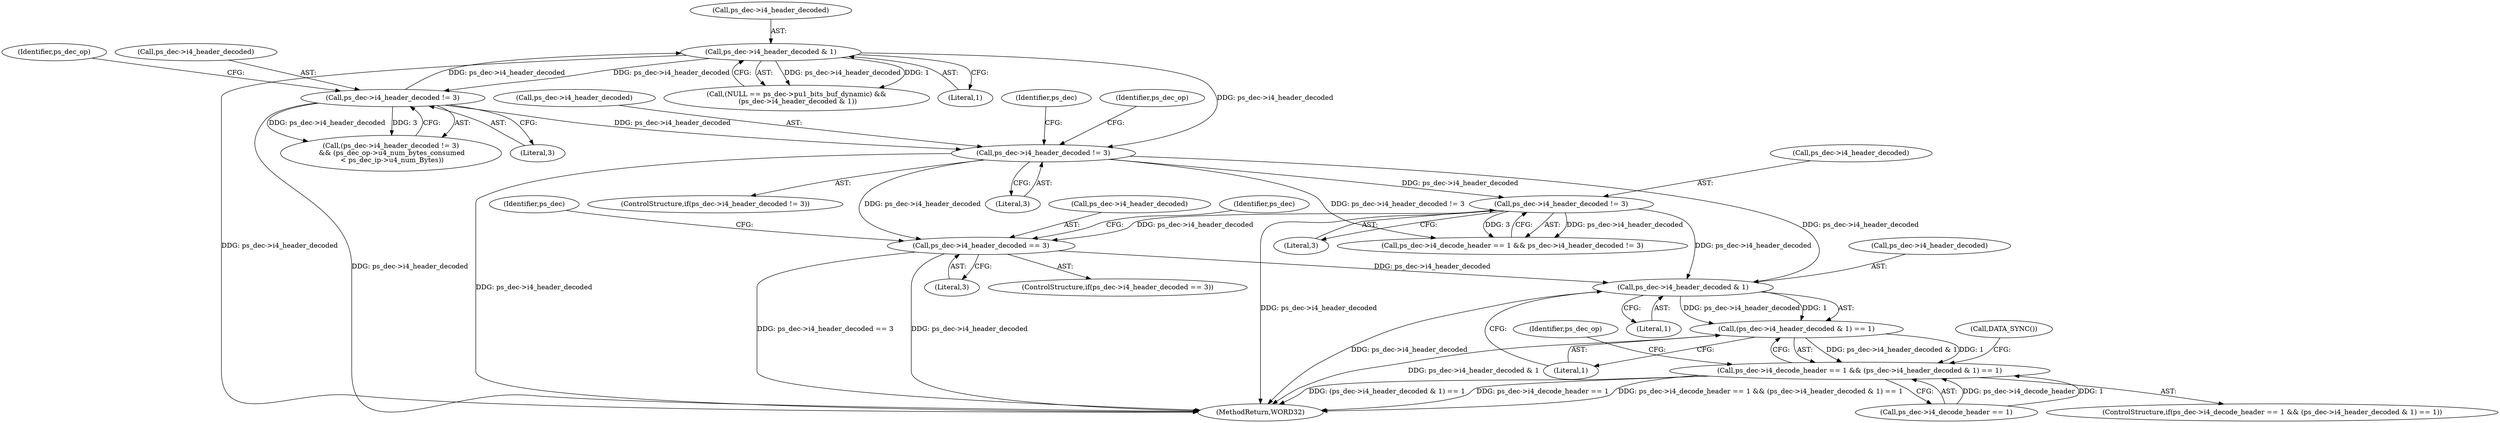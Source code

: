 digraph "0_Android_a78887bcffbc2995cf9ed72e0697acf560875e9e@pointer" {
"1001855" [label="(Call,ps_dec->i4_header_decoded == 3)"];
"1001721" [label="(Call,ps_dec->i4_header_decoded != 3)"];
"1001000" [label="(Call,ps_dec->i4_header_decoded & 1)"];
"1001411" [label="(Call,ps_dec->i4_header_decoded != 3)"];
"1001741" [label="(Call,ps_dec->i4_header_decoded != 3)"];
"1002073" [label="(Call,ps_dec->i4_header_decoded & 1)"];
"1002072" [label="(Call,(ps_dec->i4_header_decoded & 1) == 1)"];
"1002066" [label="(Call,ps_dec->i4_decode_header == 1 && (ps_dec->i4_header_decoded & 1) == 1)"];
"1001855" [label="(Call,ps_dec->i4_header_decoded == 3)"];
"1002129" [label="(MethodReturn,WORD32)"];
"1001415" [label="(Literal,3)"];
"1000994" [label="(Call,(NULL == ps_dec->pu1_bits_buf_dynamic) &&\n (ps_dec->i4_header_decoded & 1))"];
"1001745" [label="(Literal,3)"];
"1002077" [label="(Literal,1)"];
"1001720" [label="(ControlStructure,if(ps_dec->i4_header_decoded != 3))"];
"1001722" [label="(Call,ps_dec->i4_header_decoded)"];
"1001735" [label="(Call,ps_dec->i4_decode_header == 1 && ps_dec->i4_header_decoded != 3)"];
"1002121" [label="(Call,DATA_SYNC())"];
"1001859" [label="(Literal,3)"];
"1001742" [label="(Call,ps_dec->i4_header_decoded)"];
"1001725" [label="(Literal,3)"];
"1002072" [label="(Call,(ps_dec->i4_header_decoded & 1) == 1)"];
"1001721" [label="(Call,ps_dec->i4_header_decoded != 3)"];
"1001738" [label="(Identifier,ps_dec)"];
"1002066" [label="(Call,ps_dec->i4_decode_header == 1 && (ps_dec->i4_header_decoded & 1) == 1)"];
"1002074" [label="(Call,ps_dec->i4_header_decoded)"];
"1001412" [label="(Call,ps_dec->i4_header_decoded)"];
"1001001" [label="(Call,ps_dec->i4_header_decoded)"];
"1001410" [label="(Call,(ps_dec->i4_header_decoded != 3)\n && (ps_dec_op->u4_num_bytes_consumed\n < ps_dec_ip->u4_num_Bytes))"];
"1002067" [label="(Call,ps_dec->i4_decode_header == 1)"];
"1001000" [label="(Call,ps_dec->i4_header_decoded & 1)"];
"1002065" [label="(ControlStructure,if(ps_dec->i4_decode_header == 1 && (ps_dec->i4_header_decoded & 1) == 1))"];
"1001729" [label="(Identifier,ps_dec_op)"];
"1001741" [label="(Call,ps_dec->i4_header_decoded != 3)"];
"1001418" [label="(Identifier,ps_dec_op)"];
"1001856" [label="(Call,ps_dec->i4_header_decoded)"];
"1002078" [label="(Literal,1)"];
"1001854" [label="(ControlStructure,if(ps_dec->i4_header_decoded == 3))"];
"1001004" [label="(Literal,1)"];
"1002082" [label="(Identifier,ps_dec_op)"];
"1002073" [label="(Call,ps_dec->i4_header_decoded & 1)"];
"1001863" [label="(Identifier,ps_dec)"];
"1001411" [label="(Call,ps_dec->i4_header_decoded != 3)"];
"1001876" [label="(Identifier,ps_dec)"];
"1001855" -> "1001854"  [label="AST: "];
"1001855" -> "1001859"  [label="CFG: "];
"1001856" -> "1001855"  [label="AST: "];
"1001859" -> "1001855"  [label="AST: "];
"1001863" -> "1001855"  [label="CFG: "];
"1001876" -> "1001855"  [label="CFG: "];
"1001855" -> "1002129"  [label="DDG: ps_dec->i4_header_decoded"];
"1001855" -> "1002129"  [label="DDG: ps_dec->i4_header_decoded == 3"];
"1001721" -> "1001855"  [label="DDG: ps_dec->i4_header_decoded"];
"1001741" -> "1001855"  [label="DDG: ps_dec->i4_header_decoded"];
"1001855" -> "1002073"  [label="DDG: ps_dec->i4_header_decoded"];
"1001721" -> "1001720"  [label="AST: "];
"1001721" -> "1001725"  [label="CFG: "];
"1001722" -> "1001721"  [label="AST: "];
"1001725" -> "1001721"  [label="AST: "];
"1001729" -> "1001721"  [label="CFG: "];
"1001738" -> "1001721"  [label="CFG: "];
"1001721" -> "1002129"  [label="DDG: ps_dec->i4_header_decoded"];
"1001000" -> "1001721"  [label="DDG: ps_dec->i4_header_decoded"];
"1001411" -> "1001721"  [label="DDG: ps_dec->i4_header_decoded"];
"1001721" -> "1001735"  [label="DDG: ps_dec->i4_header_decoded != 3"];
"1001721" -> "1001741"  [label="DDG: ps_dec->i4_header_decoded"];
"1001721" -> "1002073"  [label="DDG: ps_dec->i4_header_decoded"];
"1001000" -> "1000994"  [label="AST: "];
"1001000" -> "1001004"  [label="CFG: "];
"1001001" -> "1001000"  [label="AST: "];
"1001004" -> "1001000"  [label="AST: "];
"1000994" -> "1001000"  [label="CFG: "];
"1001000" -> "1002129"  [label="DDG: ps_dec->i4_header_decoded"];
"1001000" -> "1000994"  [label="DDG: ps_dec->i4_header_decoded"];
"1001000" -> "1000994"  [label="DDG: 1"];
"1001411" -> "1001000"  [label="DDG: ps_dec->i4_header_decoded"];
"1001000" -> "1001411"  [label="DDG: ps_dec->i4_header_decoded"];
"1001411" -> "1001410"  [label="AST: "];
"1001411" -> "1001415"  [label="CFG: "];
"1001412" -> "1001411"  [label="AST: "];
"1001415" -> "1001411"  [label="AST: "];
"1001418" -> "1001411"  [label="CFG: "];
"1001410" -> "1001411"  [label="CFG: "];
"1001411" -> "1002129"  [label="DDG: ps_dec->i4_header_decoded"];
"1001411" -> "1001410"  [label="DDG: ps_dec->i4_header_decoded"];
"1001411" -> "1001410"  [label="DDG: 3"];
"1001741" -> "1001735"  [label="AST: "];
"1001741" -> "1001745"  [label="CFG: "];
"1001742" -> "1001741"  [label="AST: "];
"1001745" -> "1001741"  [label="AST: "];
"1001735" -> "1001741"  [label="CFG: "];
"1001741" -> "1002129"  [label="DDG: ps_dec->i4_header_decoded"];
"1001741" -> "1001735"  [label="DDG: ps_dec->i4_header_decoded"];
"1001741" -> "1001735"  [label="DDG: 3"];
"1001741" -> "1002073"  [label="DDG: ps_dec->i4_header_decoded"];
"1002073" -> "1002072"  [label="AST: "];
"1002073" -> "1002077"  [label="CFG: "];
"1002074" -> "1002073"  [label="AST: "];
"1002077" -> "1002073"  [label="AST: "];
"1002078" -> "1002073"  [label="CFG: "];
"1002073" -> "1002129"  [label="DDG: ps_dec->i4_header_decoded"];
"1002073" -> "1002072"  [label="DDG: ps_dec->i4_header_decoded"];
"1002073" -> "1002072"  [label="DDG: 1"];
"1002072" -> "1002066"  [label="AST: "];
"1002072" -> "1002078"  [label="CFG: "];
"1002078" -> "1002072"  [label="AST: "];
"1002066" -> "1002072"  [label="CFG: "];
"1002072" -> "1002129"  [label="DDG: ps_dec->i4_header_decoded & 1"];
"1002072" -> "1002066"  [label="DDG: ps_dec->i4_header_decoded & 1"];
"1002072" -> "1002066"  [label="DDG: 1"];
"1002066" -> "1002065"  [label="AST: "];
"1002066" -> "1002067"  [label="CFG: "];
"1002067" -> "1002066"  [label="AST: "];
"1002082" -> "1002066"  [label="CFG: "];
"1002121" -> "1002066"  [label="CFG: "];
"1002066" -> "1002129"  [label="DDG: (ps_dec->i4_header_decoded & 1) == 1"];
"1002066" -> "1002129"  [label="DDG: ps_dec->i4_decode_header == 1"];
"1002066" -> "1002129"  [label="DDG: ps_dec->i4_decode_header == 1 && (ps_dec->i4_header_decoded & 1) == 1"];
"1002067" -> "1002066"  [label="DDG: ps_dec->i4_decode_header"];
"1002067" -> "1002066"  [label="DDG: 1"];
}
